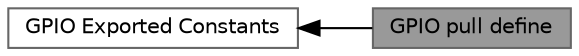 digraph "GPIO pull define"
{
 // LATEX_PDF_SIZE
  bgcolor="transparent";
  edge [fontname=Helvetica,fontsize=10,labelfontname=Helvetica,labelfontsize=10];
  node [fontname=Helvetica,fontsize=10,shape=box,height=0.2,width=0.4];
  rankdir=LR;
  Node2 [id="Node000002",label="GPIO Exported Constants",height=0.2,width=0.4,color="grey40", fillcolor="white", style="filled",URL="$group__GPIO__Exported__Constants.html",tooltip=" "];
  Node1 [id="Node000001",label="GPIO pull define",height=0.2,width=0.4,color="gray40", fillcolor="grey60", style="filled", fontcolor="black",tooltip="GPIO Pull-Up or Pull-Down Activation."];
  Node2->Node1 [shape=plaintext, dir="back", style="solid"];
}

